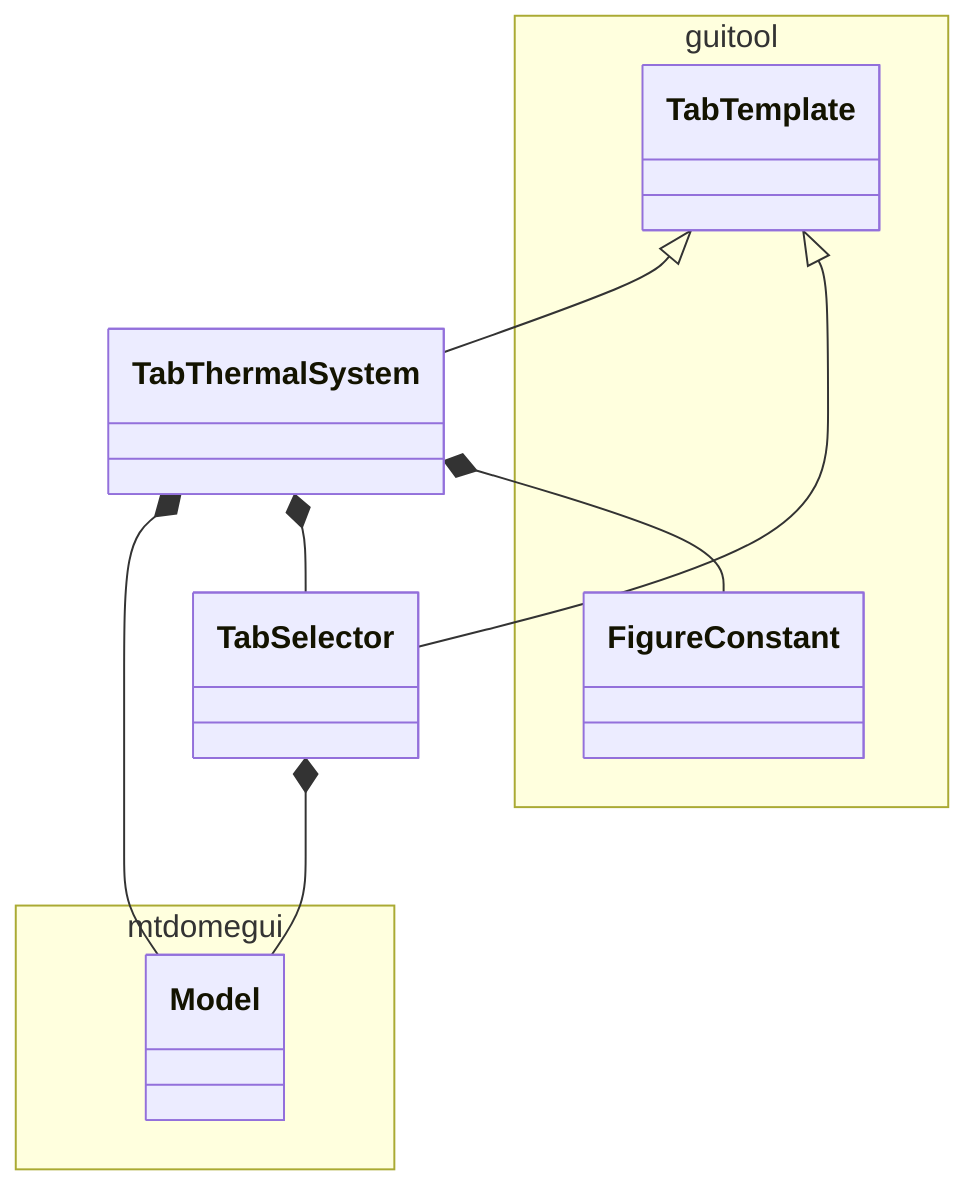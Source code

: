 classDiagram

namespace guitool {
  class TabTemplate
  class FigureConstant
}

namespace mtdomegui {
  class Model
}

TabTemplate <|-- TabThermalSystem
TabTemplate <|-- TabSelector

TabThermalSystem *-- Model
TabThermalSystem *-- TabSelector
TabThermalSystem *-- FigureConstant

TabSelector *-- Model